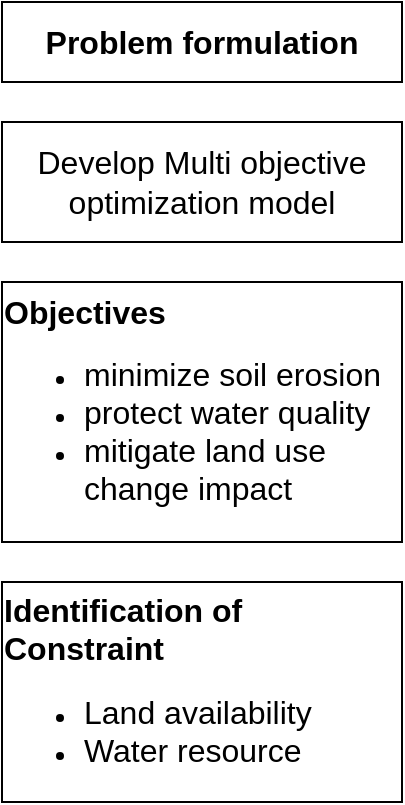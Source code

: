 <mxfile version="24.6.5" type="github">
  <diagram name="Page-1" id="oEBxdhU5Urksgs6lqSqF">
    <mxGraphModel dx="1032" dy="501" grid="1" gridSize="10" guides="1" tooltips="1" connect="1" arrows="1" fold="1" page="1" pageScale="1" pageWidth="827" pageHeight="1169" math="0" shadow="0">
      <root>
        <mxCell id="0" />
        <mxCell id="1" parent="0" />
        <mxCell id="eKZA_AyUCWna5zqhm3Qs-3" value="&lt;font style=&quot;font-size: 16px;&quot;&gt;Develop Multi objective optimization model&lt;/font&gt;" style="rounded=0;whiteSpace=wrap;html=1;" vertex="1" parent="1">
          <mxGeometry x="130" y="160" width="200" height="60" as="geometry" />
        </mxCell>
        <mxCell id="eKZA_AyUCWna5zqhm3Qs-4" value="&lt;div style=&quot;text-align: left;&quot;&gt;&lt;span style=&quot;font-size: 16px; background-color: initial;&quot;&gt;&lt;b&gt;Objectives&lt;/b&gt;&lt;/span&gt;&lt;/div&gt;&lt;div&gt;&lt;ul&gt;&lt;li style=&quot;text-align: left;&quot;&gt;&lt;font style=&quot;font-size: 16px;&quot;&gt;minimize soil erosion&lt;/font&gt;&lt;/li&gt;&lt;li style=&quot;text-align: left;&quot;&gt;&lt;font size=&quot;3&quot; style=&quot;&quot;&gt;protect water quality&lt;/font&gt;&lt;/li&gt;&lt;li style=&quot;text-align: left;&quot;&gt;&lt;font size=&quot;3&quot;&gt;mitigate land use change impact&lt;/font&gt;&lt;/li&gt;&lt;/ul&gt;&lt;/div&gt;" style="rounded=0;whiteSpace=wrap;html=1;" vertex="1" parent="1">
          <mxGeometry x="130" y="240" width="200" height="130" as="geometry" />
        </mxCell>
        <mxCell id="eKZA_AyUCWna5zqhm3Qs-5" value="&lt;div style=&quot;text-align: left;&quot;&gt;&lt;span style=&quot;font-size: 16px;&quot;&gt;&lt;b&gt;Identification of Constraint&lt;/b&gt;&lt;/span&gt;&lt;/div&gt;&lt;div&gt;&lt;ul&gt;&lt;li style=&quot;text-align: left;&quot;&gt;&lt;span style=&quot;font-size: 16px;&quot;&gt;Land availability&lt;/span&gt;&lt;/li&gt;&lt;li style=&quot;text-align: left;&quot;&gt;&lt;font size=&quot;3&quot;&gt;Water resource&lt;/font&gt;&lt;/li&gt;&lt;/ul&gt;&lt;/div&gt;" style="rounded=0;whiteSpace=wrap;html=1;" vertex="1" parent="1">
          <mxGeometry x="130" y="390" width="200" height="110" as="geometry" />
        </mxCell>
        <mxCell id="eKZA_AyUCWna5zqhm3Qs-6" value="&lt;font style=&quot;font-size: 16px;&quot;&gt;&lt;b&gt;Problem formulation&lt;/b&gt;&lt;/font&gt;" style="rounded=0;whiteSpace=wrap;html=1;" vertex="1" parent="1">
          <mxGeometry x="130" y="100" width="200" height="40" as="geometry" />
        </mxCell>
      </root>
    </mxGraphModel>
  </diagram>
</mxfile>
